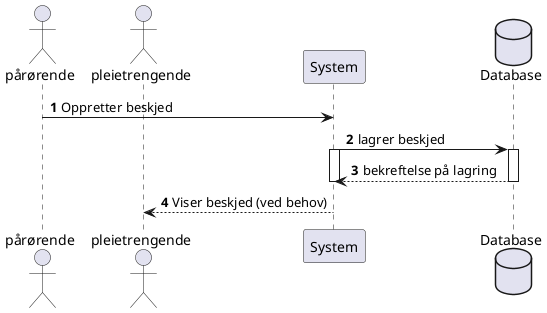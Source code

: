 @startuml
'https://plantuml.com/sequence-diagram

autonumber

actor pårørende
actor pleietrengende
participant System as system
database Database as db

pårørende -> system: Oppretter beskjed


system -> db: lagrer beskjed
activate system
activate db
db --> system: bekreftelse på lagring
deactivate system
deactivate db

system --> pleietrengende: Viser beskjed (ved behov)

@enduml